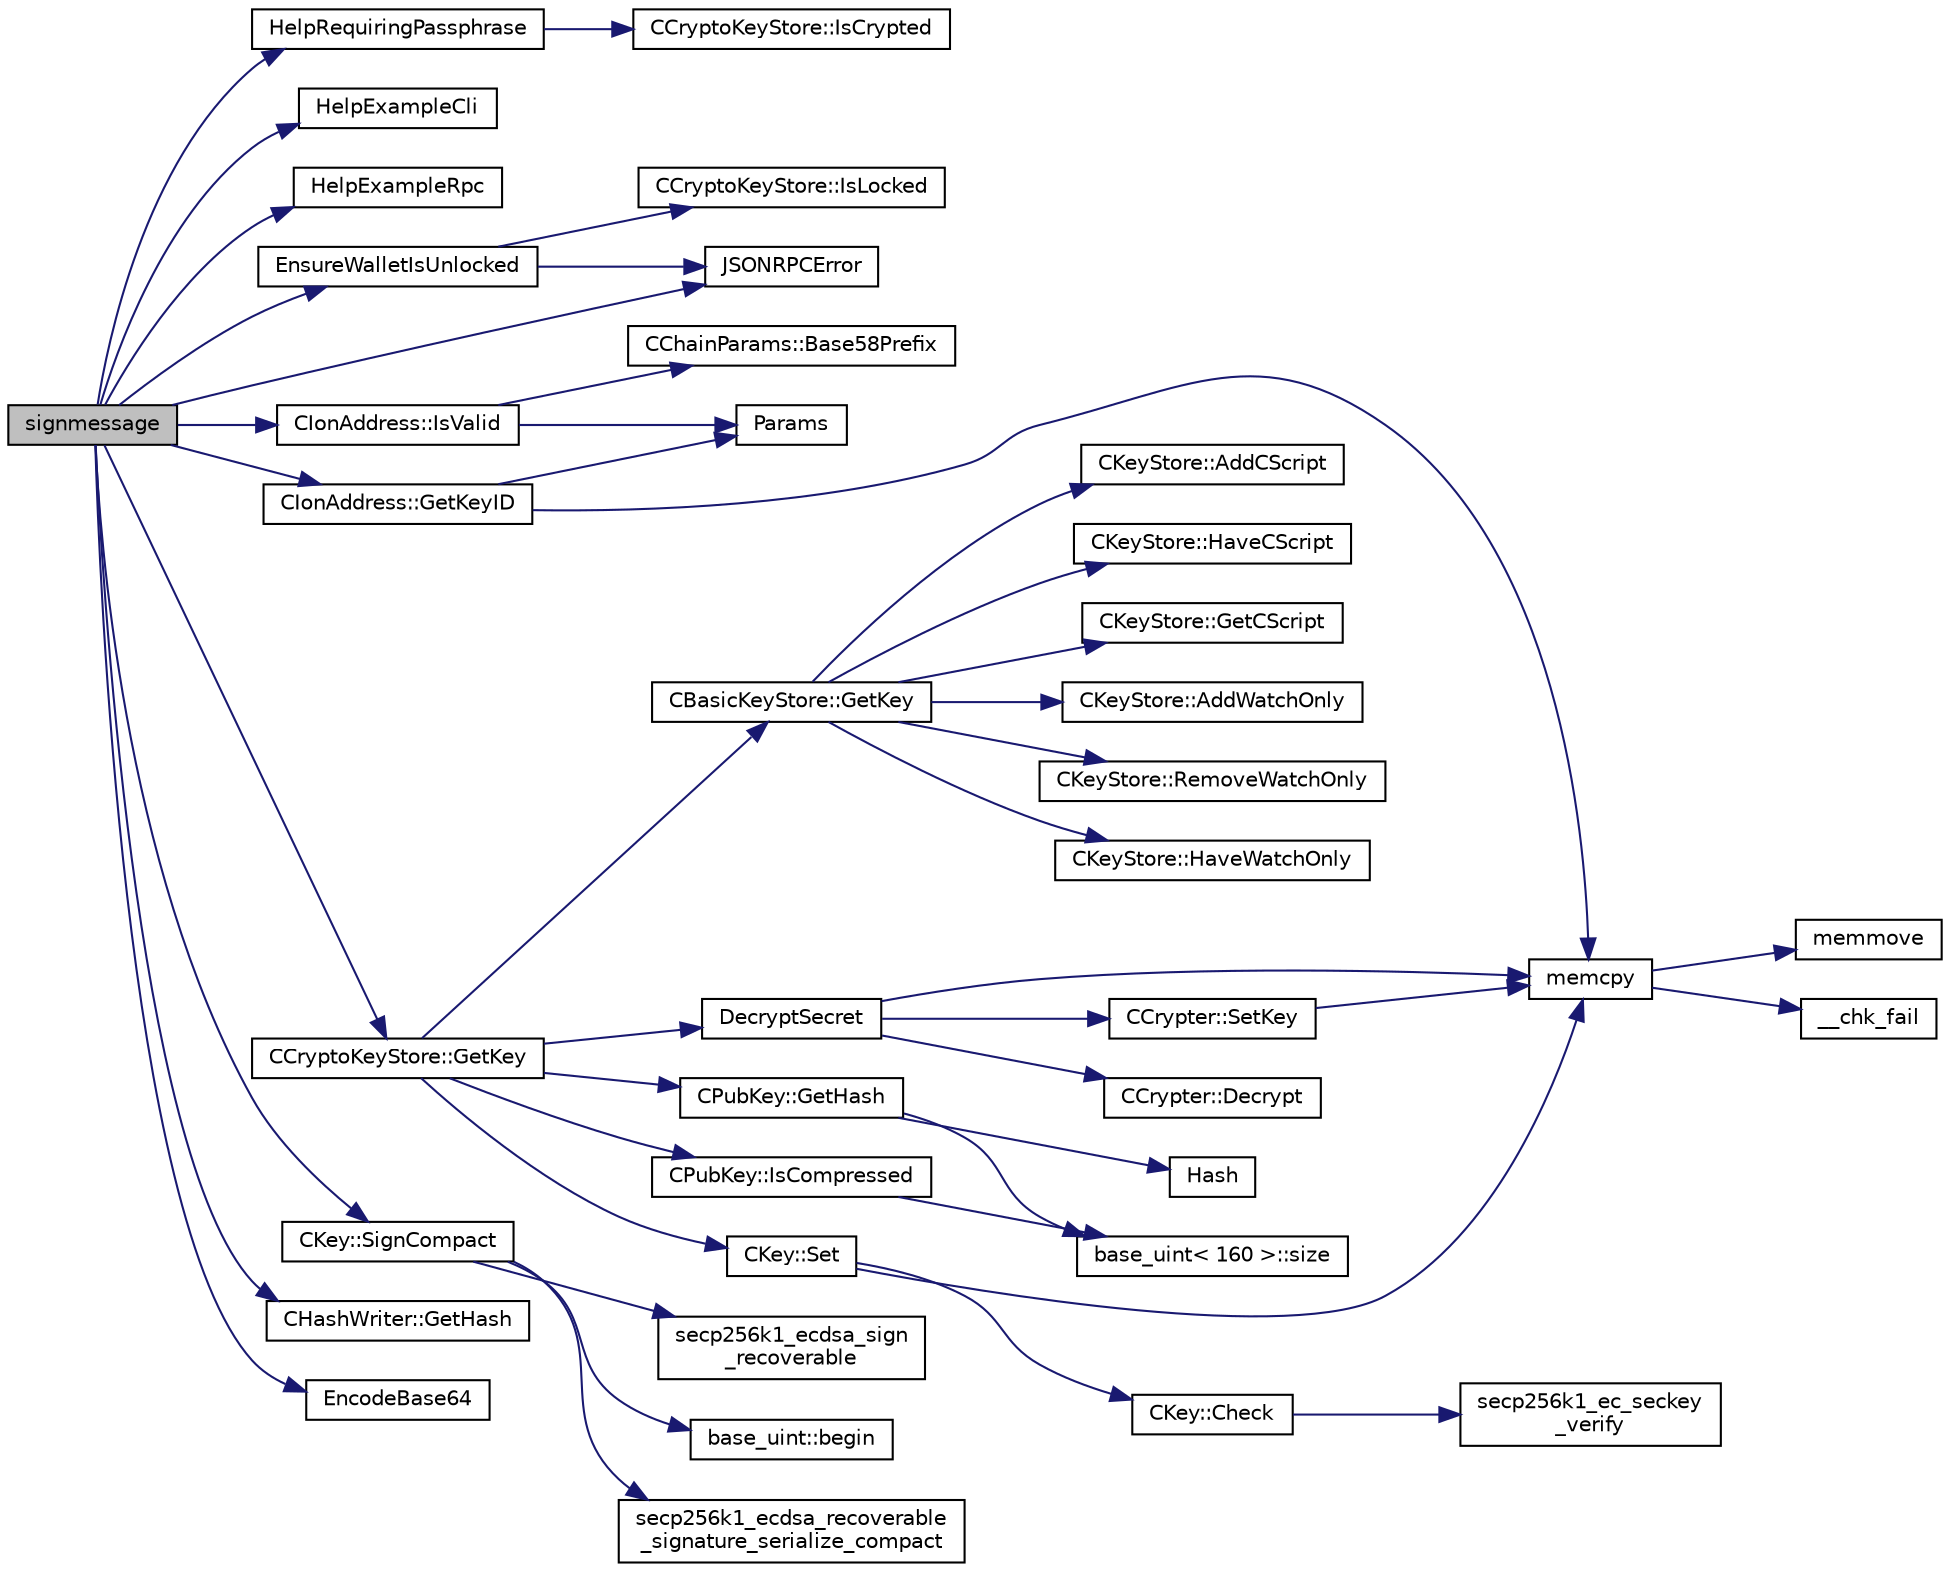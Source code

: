digraph "signmessage"
{
  edge [fontname="Helvetica",fontsize="10",labelfontname="Helvetica",labelfontsize="10"];
  node [fontname="Helvetica",fontsize="10",shape=record];
  rankdir="LR";
  Node1059 [label="signmessage",height=0.2,width=0.4,color="black", fillcolor="grey75", style="filled", fontcolor="black"];
  Node1059 -> Node1060 [color="midnightblue",fontsize="10",style="solid",fontname="Helvetica"];
  Node1060 [label="HelpRequiringPassphrase",height=0.2,width=0.4,color="black", fillcolor="white", style="filled",URL="$df/d1d/rpcwallet_8cpp.html#abcfbb0ad9335791f2832c01209b8f12d"];
  Node1060 -> Node1061 [color="midnightblue",fontsize="10",style="solid",fontname="Helvetica"];
  Node1061 [label="CCryptoKeyStore::IsCrypted",height=0.2,width=0.4,color="black", fillcolor="white", style="filled",URL="$db/dad/class_c_crypto_key_store.html#acc8fed44366c98fb481333ca6e867088"];
  Node1059 -> Node1062 [color="midnightblue",fontsize="10",style="solid",fontname="Helvetica"];
  Node1062 [label="HelpExampleCli",height=0.2,width=0.4,color="black", fillcolor="white", style="filled",URL="$d6/d76/rpcserver_8cpp.html#ac01ac6eab5467567ed0da106814e04ec"];
  Node1059 -> Node1063 [color="midnightblue",fontsize="10",style="solid",fontname="Helvetica"];
  Node1063 [label="HelpExampleRpc",height=0.2,width=0.4,color="black", fillcolor="white", style="filled",URL="$d6/d76/rpcserver_8cpp.html#a06ea60e24e5a1053a14a11b1009bf9ef"];
  Node1059 -> Node1064 [color="midnightblue",fontsize="10",style="solid",fontname="Helvetica"];
  Node1064 [label="EnsureWalletIsUnlocked",height=0.2,width=0.4,color="black", fillcolor="white", style="filled",URL="$df/d1d/rpcwallet_8cpp.html#a8f837f6d506b9719cef93188db00fd3c"];
  Node1064 -> Node1065 [color="midnightblue",fontsize="10",style="solid",fontname="Helvetica"];
  Node1065 [label="CCryptoKeyStore::IsLocked",height=0.2,width=0.4,color="black", fillcolor="white", style="filled",URL="$db/dad/class_c_crypto_key_store.html#a52919fa284a3aa10f1b4bd6018b6dbee"];
  Node1064 -> Node1066 [color="midnightblue",fontsize="10",style="solid",fontname="Helvetica"];
  Node1066 [label="JSONRPCError",height=0.2,width=0.4,color="black", fillcolor="white", style="filled",URL="$d2/d30/rpcprotocol_8cpp.html#a17b1bb111ab339efc951929834766039"];
  Node1059 -> Node1067 [color="midnightblue",fontsize="10",style="solid",fontname="Helvetica"];
  Node1067 [label="CIonAddress::IsValid",height=0.2,width=0.4,color="black", fillcolor="white", style="filled",URL="$d1/de4/class_c_ion_address.html#a93cb71370b938e7fad4a74c4b5775da6"];
  Node1067 -> Node1068 [color="midnightblue",fontsize="10",style="solid",fontname="Helvetica"];
  Node1068 [label="Params",height=0.2,width=0.4,color="black", fillcolor="white", style="filled",URL="$df/dbf/chainparams_8cpp.html#ace5c5b706d71a324a417dd2db394fd4a",tooltip="Return the currently selected parameters. "];
  Node1067 -> Node1069 [color="midnightblue",fontsize="10",style="solid",fontname="Helvetica"];
  Node1069 [label="CChainParams::Base58Prefix",height=0.2,width=0.4,color="black", fillcolor="white", style="filled",URL="$d1/d4f/class_c_chain_params.html#a103c58eca4a26a71201882b3ed6c4cb4"];
  Node1059 -> Node1066 [color="midnightblue",fontsize="10",style="solid",fontname="Helvetica"];
  Node1059 -> Node1070 [color="midnightblue",fontsize="10",style="solid",fontname="Helvetica"];
  Node1070 [label="CIonAddress::GetKeyID",height=0.2,width=0.4,color="black", fillcolor="white", style="filled",URL="$d1/de4/class_c_ion_address.html#a39fc6281214567b569fac52ff718736c"];
  Node1070 -> Node1068 [color="midnightblue",fontsize="10",style="solid",fontname="Helvetica"];
  Node1070 -> Node1071 [color="midnightblue",fontsize="10",style="solid",fontname="Helvetica"];
  Node1071 [label="memcpy",height=0.2,width=0.4,color="black", fillcolor="white", style="filled",URL="$d5/d9f/glibc__compat_8cpp.html#a0f46826ab0466591e136db24394923cf"];
  Node1071 -> Node1072 [color="midnightblue",fontsize="10",style="solid",fontname="Helvetica"];
  Node1072 [label="memmove",height=0.2,width=0.4,color="black", fillcolor="white", style="filled",URL="$d5/d9f/glibc__compat_8cpp.html#a9778d49e9029dd75bc53ecbbf9f5e9a1"];
  Node1071 -> Node1073 [color="midnightblue",fontsize="10",style="solid",fontname="Helvetica"];
  Node1073 [label="__chk_fail",height=0.2,width=0.4,color="black", fillcolor="white", style="filled",URL="$d5/d9f/glibc__compat_8cpp.html#a424ac71631da5ada2976630ff67051d1"];
  Node1059 -> Node1074 [color="midnightblue",fontsize="10",style="solid",fontname="Helvetica"];
  Node1074 [label="CCryptoKeyStore::GetKey",height=0.2,width=0.4,color="black", fillcolor="white", style="filled",URL="$db/dad/class_c_crypto_key_store.html#af46ec271fffb65a113702ba40a3738c8"];
  Node1074 -> Node1075 [color="midnightblue",fontsize="10",style="solid",fontname="Helvetica"];
  Node1075 [label="CBasicKeyStore::GetKey",height=0.2,width=0.4,color="black", fillcolor="white", style="filled",URL="$db/db1/class_c_basic_key_store.html#a69328ee642e4234922356f59876e956d"];
  Node1075 -> Node1076 [color="midnightblue",fontsize="10",style="solid",fontname="Helvetica"];
  Node1076 [label="CKeyStore::AddCScript",height=0.2,width=0.4,color="black", fillcolor="white", style="filled",URL="$d0/dc3/class_c_key_store.html#a2fb2e02e8cdc364607efd5ebb14b8064"];
  Node1075 -> Node1077 [color="midnightblue",fontsize="10",style="solid",fontname="Helvetica"];
  Node1077 [label="CKeyStore::HaveCScript",height=0.2,width=0.4,color="black", fillcolor="white", style="filled",URL="$d0/dc3/class_c_key_store.html#a51c9fc86b2c3fece10d86146231fa58d"];
  Node1075 -> Node1078 [color="midnightblue",fontsize="10",style="solid",fontname="Helvetica"];
  Node1078 [label="CKeyStore::GetCScript",height=0.2,width=0.4,color="black", fillcolor="white", style="filled",URL="$d0/dc3/class_c_key_store.html#ae6bf4dbeb0705e199250e48aa5d34264"];
  Node1075 -> Node1079 [color="midnightblue",fontsize="10",style="solid",fontname="Helvetica"];
  Node1079 [label="CKeyStore::AddWatchOnly",height=0.2,width=0.4,color="black", fillcolor="white", style="filled",URL="$d0/dc3/class_c_key_store.html#a12cd4eaa01bd4f4231c0bf68425a44af",tooltip="Support for Watch-only addresses. "];
  Node1075 -> Node1080 [color="midnightblue",fontsize="10",style="solid",fontname="Helvetica"];
  Node1080 [label="CKeyStore::RemoveWatchOnly",height=0.2,width=0.4,color="black", fillcolor="white", style="filled",URL="$d0/dc3/class_c_key_store.html#ad510747f28d129123a5200e4df8f7f61"];
  Node1075 -> Node1081 [color="midnightblue",fontsize="10",style="solid",fontname="Helvetica"];
  Node1081 [label="CKeyStore::HaveWatchOnly",height=0.2,width=0.4,color="black", fillcolor="white", style="filled",URL="$d0/dc3/class_c_key_store.html#a9169351f4acf62d299afb824174cbfa8"];
  Node1074 -> Node1082 [color="midnightblue",fontsize="10",style="solid",fontname="Helvetica"];
  Node1082 [label="DecryptSecret",height=0.2,width=0.4,color="black", fillcolor="white", style="filled",URL="$d3/d05/crypter_8cpp.html#aded00aa7498a7485a00e77a20856b3e4"];
  Node1082 -> Node1071 [color="midnightblue",fontsize="10",style="solid",fontname="Helvetica"];
  Node1082 -> Node1083 [color="midnightblue",fontsize="10",style="solid",fontname="Helvetica"];
  Node1083 [label="CCrypter::SetKey",height=0.2,width=0.4,color="black", fillcolor="white", style="filled",URL="$d7/d89/class_c_crypter.html#a0d948dd4796e2420e1dd9c1ddbf7974e"];
  Node1083 -> Node1071 [color="midnightblue",fontsize="10",style="solid",fontname="Helvetica"];
  Node1082 -> Node1084 [color="midnightblue",fontsize="10",style="solid",fontname="Helvetica"];
  Node1084 [label="CCrypter::Decrypt",height=0.2,width=0.4,color="black", fillcolor="white", style="filled",URL="$d7/d89/class_c_crypter.html#a4dbabed4975d4435d22c76deac43df7f"];
  Node1074 -> Node1085 [color="midnightblue",fontsize="10",style="solid",fontname="Helvetica"];
  Node1085 [label="CPubKey::GetHash",height=0.2,width=0.4,color="black", fillcolor="white", style="filled",URL="$da/d4e/class_c_pub_key.html#ab1aaa3f6085a3e9bc034d3e1269d870d"];
  Node1085 -> Node1086 [color="midnightblue",fontsize="10",style="solid",fontname="Helvetica"];
  Node1086 [label="Hash",height=0.2,width=0.4,color="black", fillcolor="white", style="filled",URL="$db/dfb/hash_8h.html#ab3f6c437460137530d86e09c2c102e99"];
  Node1085 -> Node1087 [color="midnightblue",fontsize="10",style="solid",fontname="Helvetica"];
  Node1087 [label="base_uint\< 160 \>::size",height=0.2,width=0.4,color="black", fillcolor="white", style="filled",URL="$da/df7/classbase__uint.html#a1f49b034e686269601ea89b0319b8004"];
  Node1074 -> Node1088 [color="midnightblue",fontsize="10",style="solid",fontname="Helvetica"];
  Node1088 [label="CKey::Set",height=0.2,width=0.4,color="black", fillcolor="white", style="filled",URL="$d2/d63/class_c_key.html#aaa13d5f08456bba094210c5eeabf64c8"];
  Node1088 -> Node1089 [color="midnightblue",fontsize="10",style="solid",fontname="Helvetica"];
  Node1089 [label="CKey::Check",height=0.2,width=0.4,color="black", fillcolor="white", style="filled",URL="$d2/d63/class_c_key.html#acec869bc75fa8f4d619ab025d367a97c"];
  Node1089 -> Node1090 [color="midnightblue",fontsize="10",style="solid",fontname="Helvetica"];
  Node1090 [label="secp256k1_ec_seckey\l_verify",height=0.2,width=0.4,color="black", fillcolor="white", style="filled",URL="$d7/dd3/secp256k1_8h.html#a366f922fc0c787351e82ff8e3a95f652",tooltip="Verify an ECDSA secret key. "];
  Node1088 -> Node1071 [color="midnightblue",fontsize="10",style="solid",fontname="Helvetica"];
  Node1074 -> Node1091 [color="midnightblue",fontsize="10",style="solid",fontname="Helvetica"];
  Node1091 [label="CPubKey::IsCompressed",height=0.2,width=0.4,color="black", fillcolor="white", style="filled",URL="$da/d4e/class_c_pub_key.html#a25f8b70340ad20ddab0f80ec4cee9396"];
  Node1091 -> Node1087 [color="midnightblue",fontsize="10",style="solid",fontname="Helvetica"];
  Node1059 -> Node1092 [color="midnightblue",fontsize="10",style="solid",fontname="Helvetica"];
  Node1092 [label="CKey::SignCompact",height=0.2,width=0.4,color="black", fillcolor="white", style="filled",URL="$d2/d63/class_c_key.html#afe77d80889aa68e92e6882e75424cfb8"];
  Node1092 -> Node1093 [color="midnightblue",fontsize="10",style="solid",fontname="Helvetica"];
  Node1093 [label="secp256k1_ecdsa_sign\l_recoverable",height=0.2,width=0.4,color="black", fillcolor="white", style="filled",URL="$d9/d84/secp256k1__recovery_8h.html#a1b1f4423a232f681e90e5f9d28f3d148",tooltip="Create a recoverable ECDSA signature. "];
  Node1092 -> Node1094 [color="midnightblue",fontsize="10",style="solid",fontname="Helvetica"];
  Node1094 [label="base_uint::begin",height=0.2,width=0.4,color="black", fillcolor="white", style="filled",URL="$da/df7/classbase__uint.html#aaa32054bf4e8fbb31d54a75f6065174d"];
  Node1092 -> Node1095 [color="midnightblue",fontsize="10",style="solid",fontname="Helvetica"];
  Node1095 [label="secp256k1_ecdsa_recoverable\l_signature_serialize_compact",height=0.2,width=0.4,color="black", fillcolor="white", style="filled",URL="$d9/d84/secp256k1__recovery_8h.html#a12f08c89ceb61949c6a4ec6eb2511185",tooltip="Serialize an ECDSA signature in compact format (64 bytes + recovery id). "];
  Node1059 -> Node1096 [color="midnightblue",fontsize="10",style="solid",fontname="Helvetica"];
  Node1096 [label="CHashWriter::GetHash",height=0.2,width=0.4,color="black", fillcolor="white", style="filled",URL="$d2/def/class_c_hash_writer.html#ae94a937211502eabf19477630090093a"];
  Node1059 -> Node1097 [color="midnightblue",fontsize="10",style="solid",fontname="Helvetica"];
  Node1097 [label="EncodeBase64",height=0.2,width=0.4,color="black", fillcolor="white", style="filled",URL="$df/d2d/util_8cpp.html#a5e074135870a6fdfae4ac02047bc0432"];
}
